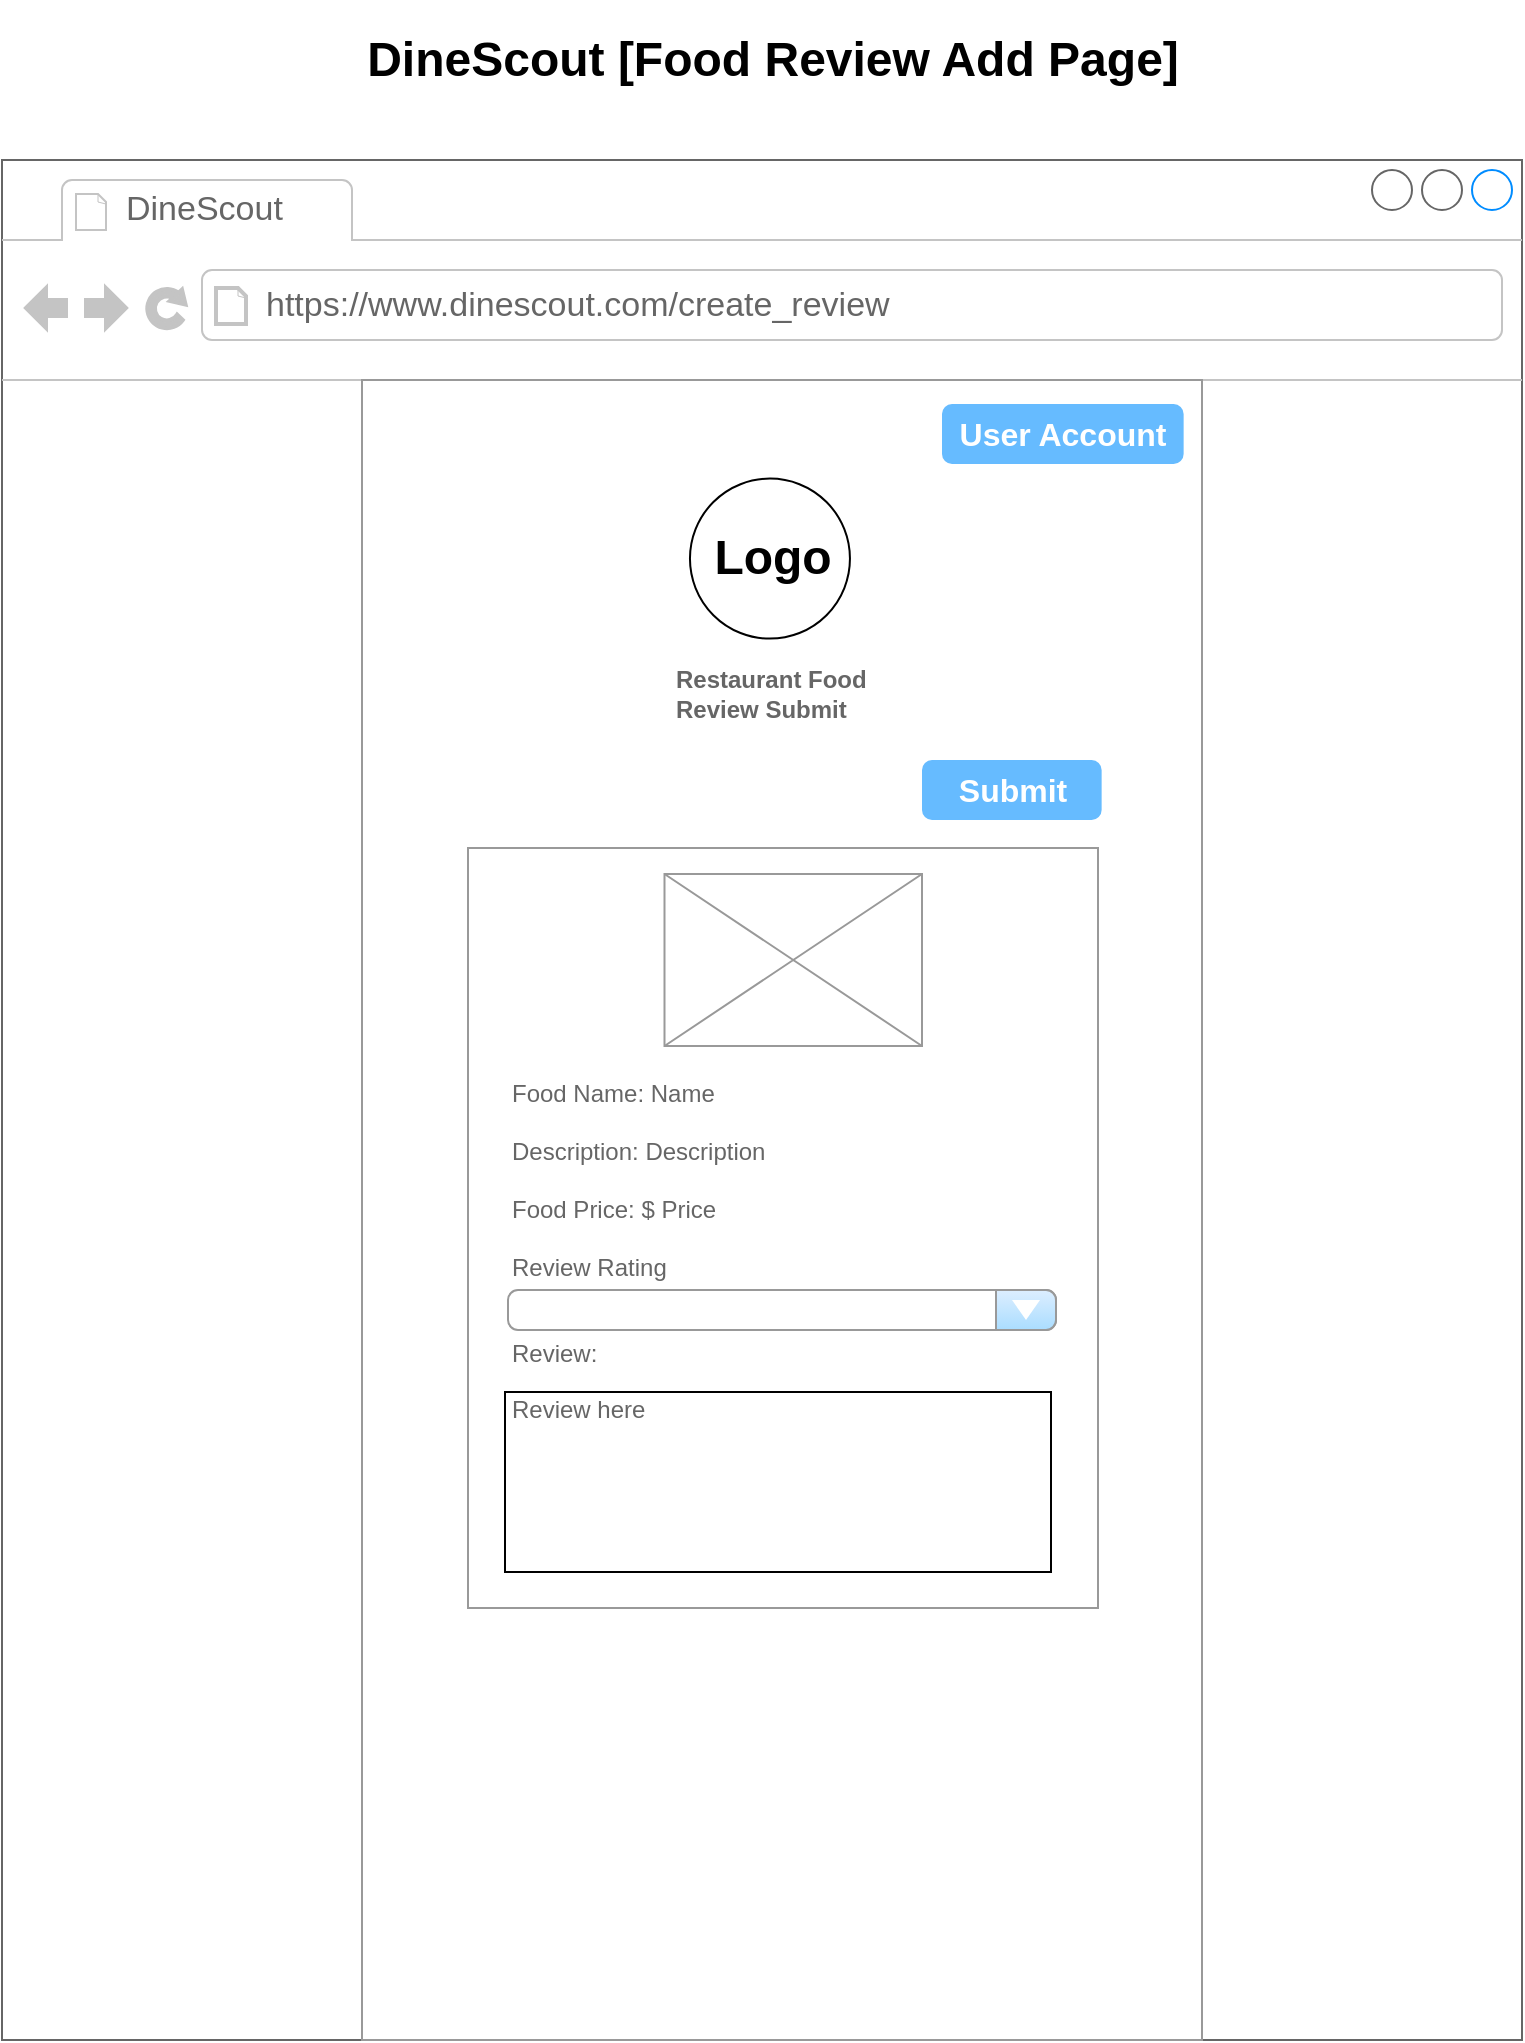 <mxfile version="24.8.0">
  <diagram name="Page-1" id="dcItNQgl2toZj3ya5_So">
    <mxGraphModel dx="1498" dy="1097" grid="1" gridSize="10" guides="1" tooltips="1" connect="1" arrows="1" fold="1" page="1" pageScale="1" pageWidth="850" pageHeight="1100" math="0" shadow="0">
      <root>
        <mxCell id="0" />
        <mxCell id="1" parent="0" />
        <mxCell id="9OU2SBYdY14JRZC-RjCv-1" value="" style="strokeWidth=1;shadow=0;dashed=0;align=center;html=1;shape=mxgraph.mockup.containers.browserWindow;rSize=0;strokeColor=#666666;strokeColor2=#008cff;strokeColor3=#c4c4c4;mainText=,;recursiveResize=0;" parent="1" vertex="1">
          <mxGeometry x="40" y="120" width="760" height="940" as="geometry" />
        </mxCell>
        <mxCell id="9OU2SBYdY14JRZC-RjCv-2" value="DineScout" style="strokeWidth=1;shadow=0;dashed=0;align=center;html=1;shape=mxgraph.mockup.containers.anchor;fontSize=17;fontColor=#666666;align=left;whiteSpace=wrap;" parent="9OU2SBYdY14JRZC-RjCv-1" vertex="1">
          <mxGeometry x="60" y="12" width="110" height="26" as="geometry" />
        </mxCell>
        <mxCell id="9OU2SBYdY14JRZC-RjCv-3" value="https://www.dinescout.com/create_review" style="strokeWidth=1;shadow=0;dashed=0;align=center;html=1;shape=mxgraph.mockup.containers.anchor;rSize=0;fontSize=17;fontColor=#666666;align=left;" parent="9OU2SBYdY14JRZC-RjCv-1" vertex="1">
          <mxGeometry x="130" y="60" width="250" height="26" as="geometry" />
        </mxCell>
        <mxCell id="9OU2SBYdY14JRZC-RjCv-4" value="" style="strokeWidth=1;shadow=0;dashed=0;align=center;html=1;shape=mxgraph.mockup.forms.rrect;rSize=0;strokeColor=#999999;fillColor=#ffffff;" parent="9OU2SBYdY14JRZC-RjCv-1" vertex="1">
          <mxGeometry x="180" y="110" width="420" height="830" as="geometry" />
        </mxCell>
        <mxCell id="9OU2SBYdY14JRZC-RjCv-5" value="&lt;b&gt;Restaurant Food&lt;/b&gt;&lt;div&gt;&lt;b&gt;Review Submit&lt;/b&gt;&lt;/div&gt;" style="strokeWidth=1;shadow=0;dashed=0;align=center;html=1;shape=mxgraph.mockup.forms.anchor;fontSize=12;fontColor=#666666;align=left;resizeWidth=1;spacingLeft=0;" parent="9OU2SBYdY14JRZC-RjCv-4" vertex="1">
          <mxGeometry width="273" height="40" relative="1" as="geometry">
            <mxPoint x="155" y="137" as="offset" />
          </mxGeometry>
        </mxCell>
        <mxCell id="9OU2SBYdY14JRZC-RjCv-6" value="" style="strokeWidth=1;shadow=0;dashed=0;align=center;html=1;shape=mxgraph.mockup.forms.rrect;rSize=0;strokeColor=#999999;fontColor=#666666;align=left;spacingLeft=5;resizeWidth=1;" parent="9OU2SBYdY14JRZC-RjCv-4" vertex="1">
          <mxGeometry width="315" height="380" relative="1" as="geometry">
            <mxPoint x="53" y="234" as="offset" />
          </mxGeometry>
        </mxCell>
        <mxCell id="9OU2SBYdY14JRZC-RjCv-7" value="" style="ellipse;whiteSpace=wrap;html=1;aspect=fixed;" parent="9OU2SBYdY14JRZC-RjCv-4" vertex="1">
          <mxGeometry x="163.98" y="49.303" width="80" height="80" as="geometry" />
        </mxCell>
        <mxCell id="9OU2SBYdY14JRZC-RjCv-8" value="Logo" style="text;strokeColor=none;fillColor=none;html=1;fontSize=24;fontStyle=1;verticalAlign=middle;align=center;" parent="9OU2SBYdY14JRZC-RjCv-4" vertex="1">
          <mxGeometry x="100" y="66.61" width="210" height="45.39" as="geometry" />
        </mxCell>
        <mxCell id="9OU2SBYdY14JRZC-RjCv-9" value="Submit" style="strokeWidth=1;shadow=0;dashed=0;align=center;html=1;shape=mxgraph.mockup.forms.rrect;rSize=5;strokeColor=none;fontColor=#ffffff;fillColor=#66bbff;fontSize=16;fontStyle=1;" parent="9OU2SBYdY14JRZC-RjCv-4" vertex="1">
          <mxGeometry x="280" y="190" width="89.82" height="30" as="geometry" />
        </mxCell>
        <mxCell id="9OU2SBYdY14JRZC-RjCv-11" value="" style="strokeWidth=1;shadow=0;dashed=0;align=center;html=1;shape=mxgraph.mockup.forms.anchor;fontSize=12;fontColor=#666666;align=left;resizeWidth=1;spacingLeft=0;" parent="9OU2SBYdY14JRZC-RjCv-4" vertex="1">
          <mxGeometry x="165" y="342" width="90" height="20" as="geometry" />
        </mxCell>
        <mxCell id="9OU2SBYdY14JRZC-RjCv-13" value="" style="rounded=0;whiteSpace=wrap;html=1;" parent="9OU2SBYdY14JRZC-RjCv-4" vertex="1">
          <mxGeometry x="71.5" y="506" width="273" height="90" as="geometry" />
        </mxCell>
        <mxCell id="9OU2SBYdY14JRZC-RjCv-15" value="&lt;span style=&quot;background-color: initial;&quot;&gt;Food Name: Name&lt;/span&gt;&lt;div&gt;&lt;br&gt;&lt;/div&gt;&lt;div&gt;Description: Description&lt;/div&gt;&lt;div&gt;&lt;br&gt;&lt;/div&gt;&lt;div&gt;Food Price: $ Price&lt;br&gt;&lt;div&gt;&lt;br&gt;&lt;/div&gt;&lt;div&gt;Review Rating&lt;/div&gt;&lt;div&gt;&lt;br&gt;&lt;/div&gt;&lt;div&gt;&lt;br&gt;&lt;/div&gt;&lt;div&gt;Review:&amp;nbsp;&lt;/div&gt;&lt;div&gt;&lt;br&gt;&lt;/div&gt;&lt;div&gt;Review here&lt;/div&gt;&lt;/div&gt;" style="strokeWidth=1;shadow=0;dashed=0;align=center;html=1;shape=mxgraph.mockup.forms.anchor;fontSize=12;fontColor=#666666;align=left;resizeWidth=1;spacingLeft=0;" parent="9OU2SBYdY14JRZC-RjCv-4" vertex="1">
          <mxGeometry width="210" height="130" relative="1" as="geometry">
            <mxPoint x="73" y="371" as="offset" />
          </mxGeometry>
        </mxCell>
        <mxCell id="GROpfd7NuA06b-lqt0RW-1" value="" style="strokeWidth=1;shadow=0;dashed=0;align=center;html=1;shape=mxgraph.mockup.forms.comboBox;strokeColor=#999999;fillColor=#ddeeff;align=left;fillColor2=#aaddff;mainText=;fontColor=#666666;fontSize=17;spacingLeft=3;" parent="9OU2SBYdY14JRZC-RjCv-4" vertex="1">
          <mxGeometry x="73" y="455" width="274" height="20" as="geometry" />
        </mxCell>
        <mxCell id="Kn05eMljHacmHL_e12LC-3" value="User Account" style="strokeWidth=1;shadow=0;dashed=0;align=center;html=1;shape=mxgraph.mockup.forms.rrect;rSize=5;strokeColor=none;fontColor=#ffffff;fillColor=#66bbff;fontSize=16;fontStyle=1;" vertex="1" parent="9OU2SBYdY14JRZC-RjCv-4">
          <mxGeometry x="290" y="12" width="120.82" height="30" as="geometry" />
        </mxCell>
        <mxCell id="Kn05eMljHacmHL_e12LC-4" value="" style="verticalLabelPosition=bottom;shadow=0;dashed=0;align=center;html=1;verticalAlign=top;strokeWidth=1;shape=mxgraph.mockup.graphics.simpleIcon;strokeColor=#999999;" vertex="1" parent="9OU2SBYdY14JRZC-RjCv-4">
          <mxGeometry x="151.25" y="247" width="128.75" height="86" as="geometry" />
        </mxCell>
        <mxCell id="9OU2SBYdY14JRZC-RjCv-16" value="DineScout [Food Review Add Page]" style="text;strokeColor=none;fillColor=none;html=1;fontSize=24;fontStyle=1;verticalAlign=middle;align=center;" parent="1" vertex="1">
          <mxGeometry x="375" y="40" width="100" height="60" as="geometry" />
        </mxCell>
      </root>
    </mxGraphModel>
  </diagram>
</mxfile>
